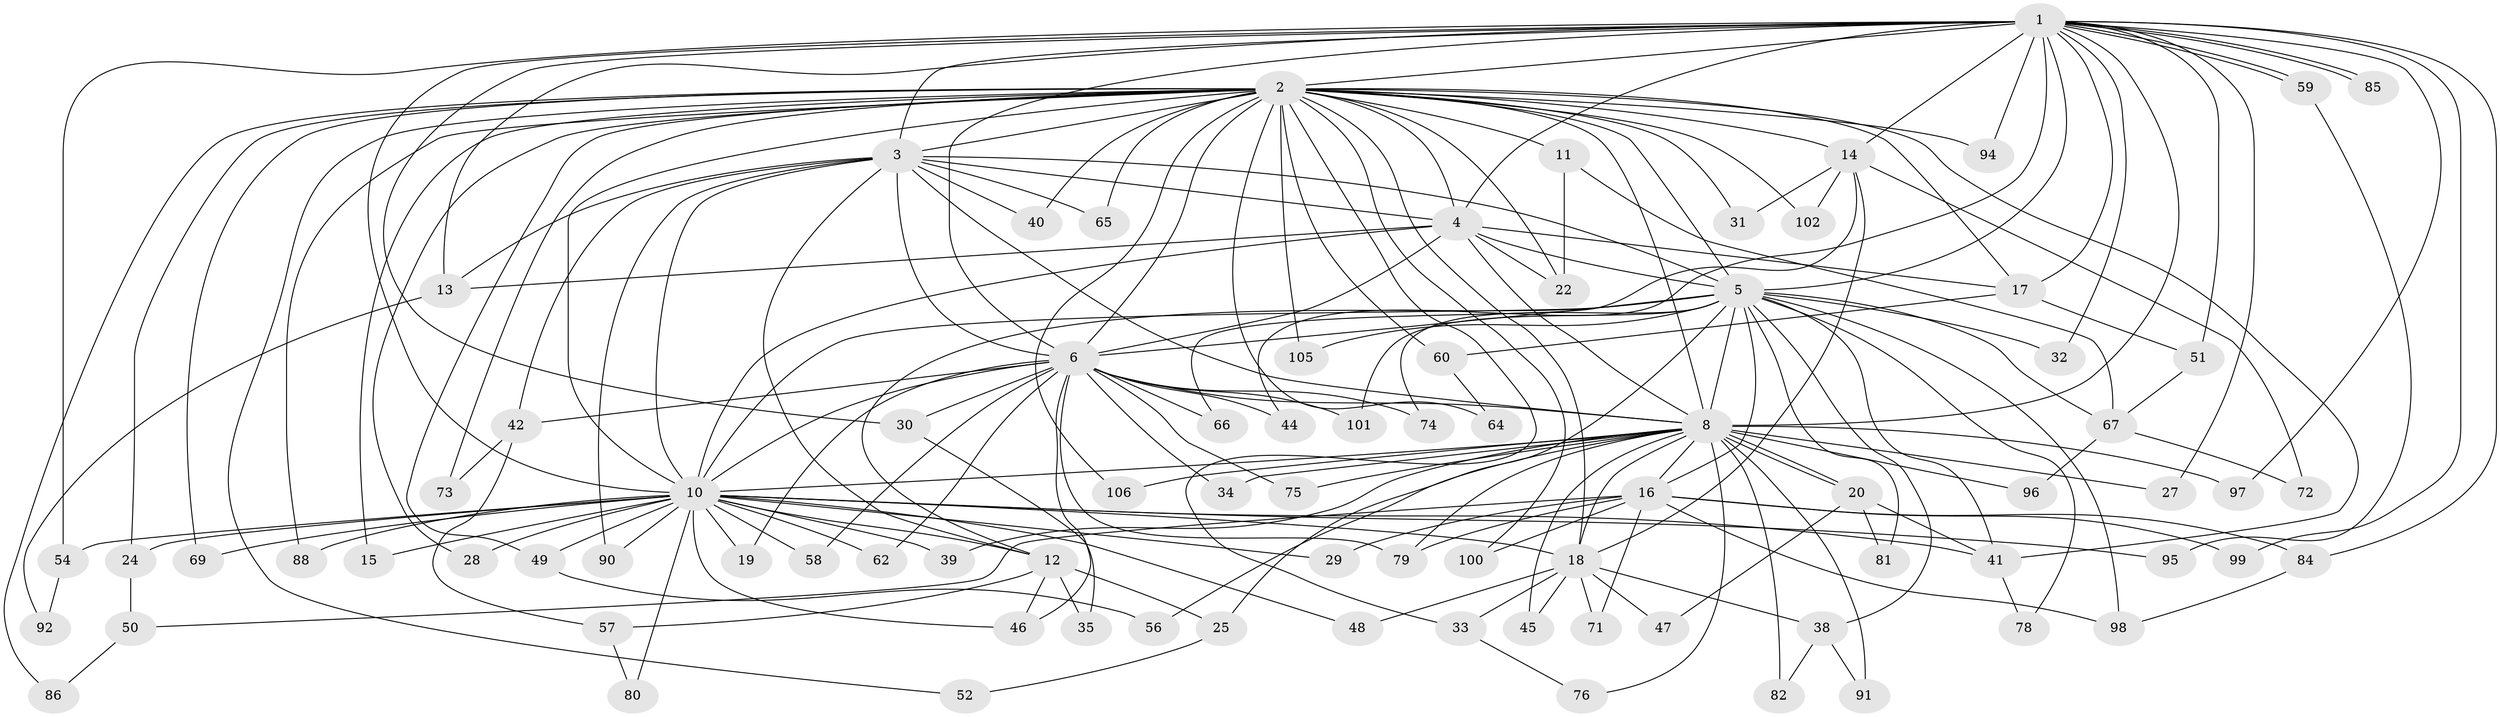 // Generated by graph-tools (version 1.1) at 2025/23/03/03/25 07:23:47]
// undirected, 85 vertices, 193 edges
graph export_dot {
graph [start="1"]
  node [color=gray90,style=filled];
  1 [super="+87"];
  2 [super="+7"];
  3 [super="+26"];
  4;
  5 [super="+53"];
  6 [super="+9"];
  8 [super="+36"];
  10 [super="+23"];
  11 [super="+63"];
  12 [super="+68"];
  13 [super="+104"];
  14 [super="+70"];
  15;
  16 [super="+21"];
  17 [super="+61"];
  18 [super="+37"];
  19;
  20;
  22;
  24 [super="+43"];
  25;
  27;
  28;
  29;
  30;
  31;
  32;
  33;
  34 [super="+89"];
  35;
  38;
  39;
  40;
  41 [super="+55"];
  42;
  44;
  45;
  46 [super="+77"];
  47;
  48;
  49;
  50;
  51;
  52;
  54;
  56;
  57;
  58;
  59;
  60;
  62;
  64;
  65;
  66;
  67 [super="+93"];
  69;
  71;
  72;
  73;
  74;
  75;
  76;
  78;
  79 [super="+83"];
  80;
  81;
  82;
  84;
  85;
  86;
  88;
  90;
  91;
  92;
  94 [super="+107"];
  95;
  96;
  97;
  98 [super="+103"];
  99;
  100;
  101;
  102;
  105;
  106;
  1 -- 2 [weight=2];
  1 -- 3;
  1 -- 4;
  1 -- 5;
  1 -- 6 [weight=2];
  1 -- 8;
  1 -- 10 [weight=2];
  1 -- 13;
  1 -- 14;
  1 -- 17;
  1 -- 27;
  1 -- 30;
  1 -- 32;
  1 -- 44;
  1 -- 51;
  1 -- 54;
  1 -- 59;
  1 -- 59;
  1 -- 84;
  1 -- 85;
  1 -- 85;
  1 -- 94;
  1 -- 97;
  1 -- 99;
  2 -- 3 [weight=2];
  2 -- 4 [weight=2];
  2 -- 5 [weight=2];
  2 -- 6 [weight=4];
  2 -- 8 [weight=2];
  2 -- 10 [weight=2];
  2 -- 11 [weight=2];
  2 -- 18;
  2 -- 22;
  2 -- 33;
  2 -- 41;
  2 -- 49;
  2 -- 52;
  2 -- 60;
  2 -- 64;
  2 -- 69;
  2 -- 86;
  2 -- 105;
  2 -- 106;
  2 -- 65;
  2 -- 73;
  2 -- 14;
  2 -- 15;
  2 -- 24;
  2 -- 88;
  2 -- 28;
  2 -- 94 [weight=2];
  2 -- 31;
  2 -- 100;
  2 -- 102;
  2 -- 40;
  2 -- 17;
  3 -- 4;
  3 -- 5;
  3 -- 6 [weight=2];
  3 -- 8;
  3 -- 10;
  3 -- 13;
  3 -- 40;
  3 -- 42;
  3 -- 65;
  3 -- 90;
  3 -- 12;
  4 -- 5;
  4 -- 6 [weight=2];
  4 -- 8;
  4 -- 10;
  4 -- 17;
  4 -- 22;
  4 -- 13;
  5 -- 6 [weight=2];
  5 -- 8;
  5 -- 10;
  5 -- 12 [weight=2];
  5 -- 16;
  5 -- 25;
  5 -- 32;
  5 -- 38;
  5 -- 67;
  5 -- 74;
  5 -- 81;
  5 -- 98;
  5 -- 101;
  5 -- 105;
  5 -- 41;
  5 -- 78;
  6 -- 8 [weight=2];
  6 -- 10 [weight=2];
  6 -- 30;
  6 -- 74;
  6 -- 79;
  6 -- 101;
  6 -- 34;
  6 -- 66;
  6 -- 42;
  6 -- 44;
  6 -- 75;
  6 -- 19;
  6 -- 58;
  6 -- 62;
  6 -- 46;
  8 -- 10 [weight=2];
  8 -- 16 [weight=2];
  8 -- 20;
  8 -- 20;
  8 -- 27;
  8 -- 39;
  8 -- 45;
  8 -- 56;
  8 -- 75;
  8 -- 76;
  8 -- 82;
  8 -- 91;
  8 -- 96;
  8 -- 97;
  8 -- 106;
  8 -- 18;
  8 -- 79;
  8 -- 34;
  10 -- 12;
  10 -- 15;
  10 -- 18;
  10 -- 19;
  10 -- 28;
  10 -- 29;
  10 -- 39;
  10 -- 46;
  10 -- 48;
  10 -- 49;
  10 -- 54;
  10 -- 58;
  10 -- 62;
  10 -- 69;
  10 -- 80;
  10 -- 90;
  10 -- 95;
  10 -- 24;
  10 -- 88;
  10 -- 41;
  11 -- 67;
  11 -- 22;
  12 -- 25;
  12 -- 35;
  12 -- 46;
  12 -- 57;
  13 -- 92;
  14 -- 31;
  14 -- 66;
  14 -- 72;
  14 -- 102;
  14 -- 18;
  16 -- 29;
  16 -- 71;
  16 -- 84;
  16 -- 99;
  16 -- 100;
  16 -- 50;
  16 -- 98;
  16 -- 79;
  17 -- 51;
  17 -- 60;
  18 -- 33;
  18 -- 38;
  18 -- 45;
  18 -- 47;
  18 -- 71;
  18 -- 48;
  20 -- 41;
  20 -- 47;
  20 -- 81;
  24 -- 50;
  25 -- 52;
  30 -- 35;
  33 -- 76;
  38 -- 82;
  38 -- 91;
  41 -- 78;
  42 -- 57;
  42 -- 73;
  49 -- 56;
  50 -- 86;
  51 -- 67;
  54 -- 92;
  57 -- 80;
  59 -- 95;
  60 -- 64;
  67 -- 72;
  67 -- 96;
  84 -- 98;
}

